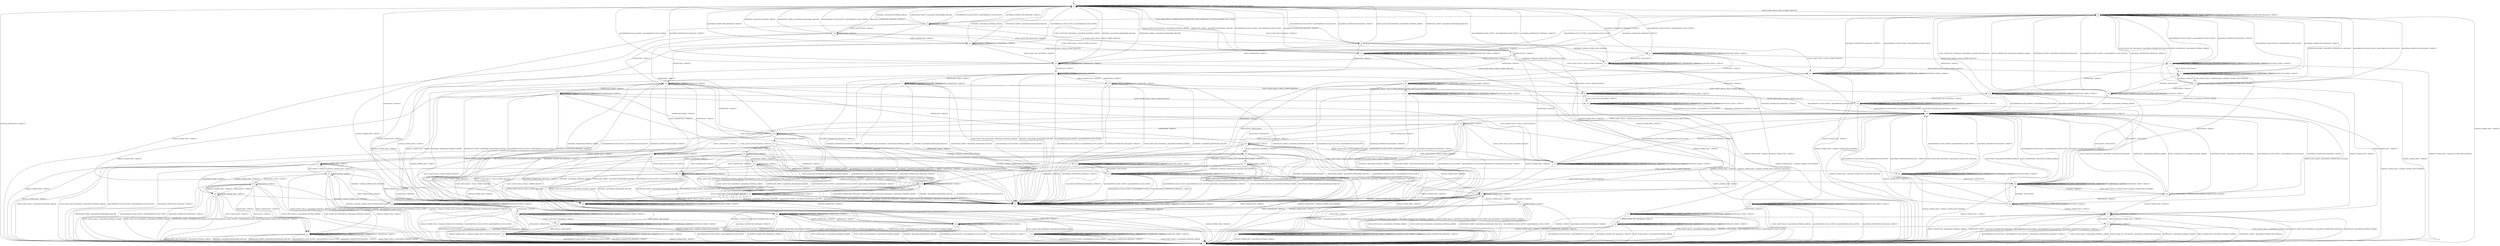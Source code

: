 digraph g {

	s0 [shape="circle" label="s0"];
	s1 [shape="circle" label="s1"];
	s2 [shape="circle" label="s2"];
	s3 [shape="circle" label="s3"];
	s4 [shape="circle" label="s4"];
	s5 [shape="circle" label="s5"];
	s6 [shape="circle" label="s6"];
	s7 [shape="circle" label="s7"];
	s8 [shape="circle" label="s8"];
	s9 [shape="circle" label="s9"];
	s10 [shape="circle" label="s10"];
	s11 [shape="circle" label="s11"];
	s12 [shape="circle" label="s12"];
	s13 [shape="circle" label="s13"];
	s14 [shape="circle" label="s14"];
	s15 [shape="circle" label="s15"];
	s16 [shape="circle" label="s16"];
	s17 [shape="circle" label="s17"];
	s18 [shape="circle" label="s18"];
	s19 [shape="circle" label="s19"];
	s20 [shape="circle" label="s20"];
	s21 [shape="circle" label="s21"];
	s22 [shape="circle" label="s22"];
	s23 [shape="circle" label="s23"];
	s24 [shape="circle" label="s24"];
	s25 [shape="circle" label="s25"];
	s26 [shape="circle" label="s26"];
	s27 [shape="circle" label="s27"];
	s28 [shape="circle" label="s28"];
	s29 [shape="circle" label="s29"];
	s30 [shape="circle" label="s30"];
	s31 [shape="circle" label="s31"];
	s32 [shape="circle" label="s32"];
	s33 [shape="circle" label="s33"];
	s34 [shape="circle" label="s34"];
	s35 [shape="circle" label="s35"];
	s36 [shape="circle" label="s36"];
	s37 [shape="circle" label="s37"];
	s38 [shape="circle" label="s38"];
	s39 [shape="circle" label="s39"];
	s40 [shape="circle" label="s40"];
	s41 [shape="circle" label="s41"];
	s42 [shape="circle" label="s42"];
	s43 [shape="circle" label="s43"];
	s44 [shape="circle" label="s44"];
	s45 [shape="circle" label="s45"];
	s46 [shape="circle" label="s46"];
	s47 [shape="circle" label="s47"];
	s48 [shape="circle" label="s48"];
	s49 [shape="circle" label="s49"];
	s50 [shape="circle" label="s50"];
	s51 [shape="circle" label="s51"];
	s52 [shape="circle" label="s52"];
	s53 [shape="circle" label="s53"];
	s54 [shape="circle" label="s54"];
	s55 [shape="circle" label="s55"];
	s56 [shape="circle" label="s56"];
	s57 [shape="circle" label="s57"];
	s58 [shape="circle" label="s58"];
	s59 [shape="circle" label="s59"];
	s60 [shape="circle" label="s60"];
	s61 [shape="circle" label="s61"];
	s62 [shape="circle" label="s62"];
	s63 [shape="circle" label="s63"];
	s64 [shape="circle" label="s64"];
	s65 [shape="circle" label="s65"];
	s66 [shape="circle" label="s66"];
	s67 [shape="circle" label="s67"];
	s68 [shape="circle" label="s68"];
	s69 [shape="circle" label="s69"];
	s0 -> s2 [label="ECDH_CLIENT_HELLO / HELLO_VERIFY_REQUEST"];
	s0 -> s0 [label="ECDH_CLIENT_KEY_EXCHANGE / TIMEOUT"];
	s0 -> s1 [label="CHANGE_CIPHER_SPEC / TIMEOUT"];
	s0 -> s0 [label="FINISHED / TIMEOUT"];
	s0 -> s0 [label="APPLICATION / TIMEOUT"];
	s0 -> s49 [label="CERTIFICATE / TIMEOUT"];
	s0 -> s0 [label="EMPTY_CERTIFICATE / TIMEOUT"];
	s0 -> s0 [label="CERTIFICATE_VERIFY / TIMEOUT"];
	s0 -> s0 [label="Alert(WARNING,CLOSE_NOTIFY) / TIMEOUT"];
	s0 -> s0 [label="Alert(FATAL,UNEXPECTED_MESSAGE) / TIMEOUT"];
	s1 -> s1 [label="ECDH_CLIENT_HELLO / TIMEOUT"];
	s1 -> s1 [label="ECDH_CLIENT_KEY_EXCHANGE / TIMEOUT"];
	s1 -> s1 [label="CHANGE_CIPHER_SPEC / TIMEOUT"];
	s1 -> s1 [label="FINISHED / TIMEOUT"];
	s1 -> s1 [label="APPLICATION / TIMEOUT"];
	s1 -> s1 [label="CERTIFICATE / TIMEOUT"];
	s1 -> s1 [label="EMPTY_CERTIFICATE / TIMEOUT"];
	s1 -> s1 [label="CERTIFICATE_VERIFY / TIMEOUT"];
	s1 -> s1 [label="Alert(WARNING,CLOSE_NOTIFY) / TIMEOUT"];
	s1 -> s1 [label="Alert(FATAL,UNEXPECTED_MESSAGE) / TIMEOUT"];
	s2 -> s3 [label="ECDH_CLIENT_HELLO / SERVER_HELLO,CERTIFICATE,ECDHE_SERVER_KEY_EXCHANGE,SERVER_HELLO_DONE"];
	s2 -> s2 [label="ECDH_CLIENT_KEY_EXCHANGE / TIMEOUT"];
	s2 -> s1 [label="CHANGE_CIPHER_SPEC / TIMEOUT"];
	s2 -> s2 [label="FINISHED / TIMEOUT"];
	s2 -> s2 [label="APPLICATION / TIMEOUT"];
	s2 -> s46 [label="CERTIFICATE / TIMEOUT"];
	s2 -> s2 [label="EMPTY_CERTIFICATE / TIMEOUT"];
	s2 -> s2 [label="CERTIFICATE_VERIFY / TIMEOUT"];
	s2 -> s2 [label="Alert(WARNING,CLOSE_NOTIFY) / TIMEOUT"];
	s2 -> s2 [label="Alert(FATAL,UNEXPECTED_MESSAGE) / TIMEOUT"];
	s3 -> s10 [label="ECDH_CLIENT_HELLO / HELLO_VERIFY_REQUEST"];
	s3 -> s4 [label="ECDH_CLIENT_KEY_EXCHANGE / TIMEOUT"];
	s3 -> s1 [label="CHANGE_CIPHER_SPEC / TIMEOUT"];
	s3 -> s0 [label="FINISHED / Alert(FATAL,INTERNAL_ERROR)"];
	s3 -> s3 [label="APPLICATION / TIMEOUT"];
	s3 -> s28 [label="CERTIFICATE / TIMEOUT"];
	s3 -> s65 [label="EMPTY_CERTIFICATE / TIMEOUT"];
	s3 -> s0 [label="CERTIFICATE_VERIFY / Alert(FATAL,HANDSHAKE_FAILURE)"];
	s3 -> s0 [label="Alert(WARNING,CLOSE_NOTIFY) / Alert(WARNING,CLOSE_NOTIFY)"];
	s3 -> s0 [label="Alert(FATAL,UNEXPECTED_MESSAGE) / TIMEOUT"];
	s4 -> s25 [label="ECDH_CLIENT_HELLO / HELLO_VERIFY_REQUEST"];
	s4 -> s0 [label="ECDH_CLIENT_KEY_EXCHANGE / Alert(FATAL,INTERNAL_ERROR)"];
	s4 -> s6 [label="CHANGE_CIPHER_SPEC / TIMEOUT"];
	s4 -> s13 [label="FINISHED / CHANGE_CIPHER_SPEC,FINISHED"];
	s4 -> s7 [label="APPLICATION / TIMEOUT"];
	s4 -> s5 [label="CERTIFICATE / TIMEOUT"];
	s4 -> s15 [label="EMPTY_CERTIFICATE / TIMEOUT"];
	s4 -> s0 [label="CERTIFICATE_VERIFY / Alert(FATAL,HANDSHAKE_FAILURE)"];
	s4 -> s0 [label="Alert(WARNING,CLOSE_NOTIFY) / Alert(WARNING,CLOSE_NOTIFY)"];
	s4 -> s0 [label="Alert(FATAL,UNEXPECTED_MESSAGE) / TIMEOUT"];
	s5 -> s9 [label="ECDH_CLIENT_HELLO / HELLO_VERIFY_REQUEST"];
	s5 -> s49 [label="ECDH_CLIENT_KEY_EXCHANGE / Alert(FATAL,INTERNAL_ERROR)"];
	s5 -> s20 [label="CHANGE_CIPHER_SPEC / TIMEOUT"];
	s5 -> s49 [label="FINISHED / Alert(FATAL,HANDSHAKE_FAILURE)"];
	s5 -> s5 [label="APPLICATION / TIMEOUT"];
	s5 -> s5 [label="CERTIFICATE / TIMEOUT"];
	s5 -> s58 [label="EMPTY_CERTIFICATE / TIMEOUT"];
	s5 -> s31 [label="CERTIFICATE_VERIFY / TIMEOUT"];
	s5 -> s49 [label="Alert(WARNING,CLOSE_NOTIFY) / Alert(WARNING,CLOSE_NOTIFY)"];
	s5 -> s49 [label="Alert(FATAL,UNEXPECTED_MESSAGE) / TIMEOUT"];
	s6 -> s1 [label="ECDH_CLIENT_HELLO / Alert(FATAL,INTERNAL_ERROR)"];
	s6 -> s1 [label="ECDH_CLIENT_KEY_EXCHANGE / Alert(FATAL,INTERNAL_ERROR)"];
	s6 -> s6 [label="CHANGE_CIPHER_SPEC / TIMEOUT"];
	s6 -> s8 [label="FINISHED / CHANGE_CIPHER_SPEC,FINISHED"];
	s6 -> s21 [label="APPLICATION / TIMEOUT"];
	s6 -> s20 [label="CERTIFICATE / TIMEOUT"];
	s6 -> s24 [label="EMPTY_CERTIFICATE / TIMEOUT"];
	s6 -> s1 [label="CERTIFICATE_VERIFY / Alert(FATAL,HANDSHAKE_FAILURE)"];
	s6 -> s1 [label="Alert(WARNING,CLOSE_NOTIFY) / Alert(WARNING,CLOSE_NOTIFY)"];
	s6 -> s1 [label="Alert(FATAL,UNEXPECTED_MESSAGE) / TIMEOUT"];
	s7 -> s25 [label="ECDH_CLIENT_HELLO / HELLO_VERIFY_REQUEST"];
	s7 -> s0 [label="ECDH_CLIENT_KEY_EXCHANGE / Alert(FATAL,INTERNAL_ERROR)"];
	s7 -> s6 [label="CHANGE_CIPHER_SPEC / TIMEOUT"];
	s7 -> s11 [label="FINISHED / CHANGE_CIPHER_SPEC,FINISHED,APPLICATION"];
	s7 -> s7 [label="APPLICATION / TIMEOUT"];
	s7 -> s5 [label="CERTIFICATE / TIMEOUT"];
	s7 -> s15 [label="EMPTY_CERTIFICATE / TIMEOUT"];
	s7 -> s0 [label="CERTIFICATE_VERIFY / Alert(FATAL,HANDSHAKE_FAILURE)"];
	s7 -> s0 [label="Alert(WARNING,CLOSE_NOTIFY) / Alert(WARNING,CLOSE_NOTIFY)"];
	s7 -> s0 [label="Alert(FATAL,UNEXPECTED_MESSAGE) / TIMEOUT"];
	s8 -> s8 [label="ECDH_CLIENT_HELLO / Alert(WARNING,NO_RENEGOTIATION)"];
	s8 -> s8 [label="ECDH_CLIENT_KEY_EXCHANGE / TIMEOUT"];
	s8 -> s1 [label="CHANGE_CIPHER_SPEC / CHANGE_CIPHER_SPEC,FINISHED"];
	s8 -> s8 [label="FINISHED / TIMEOUT"];
	s8 -> s19 [label="APPLICATION / APPLICATION"];
	s8 -> s43 [label="CERTIFICATE / TIMEOUT"];
	s8 -> s8 [label="EMPTY_CERTIFICATE / TIMEOUT"];
	s8 -> s8 [label="CERTIFICATE_VERIFY / TIMEOUT"];
	s8 -> s1 [label="Alert(WARNING,CLOSE_NOTIFY) / Alert(WARNING,CLOSE_NOTIFY)"];
	s8 -> s1 [label="Alert(FATAL,UNEXPECTED_MESSAGE) / TIMEOUT"];
	s9 -> s9 [label="ECDH_CLIENT_HELLO / TIMEOUT"];
	s9 -> s26 [label="ECDH_CLIENT_KEY_EXCHANGE / TIMEOUT"];
	s9 -> s18 [label="CHANGE_CIPHER_SPEC / TIMEOUT"];
	s9 -> s9 [label="FINISHED / TIMEOUT"];
	s9 -> s9 [label="APPLICATION / TIMEOUT"];
	s9 -> s9 [label="CERTIFICATE / TIMEOUT"];
	s9 -> s9 [label="EMPTY_CERTIFICATE / TIMEOUT"];
	s9 -> s9 [label="CERTIFICATE_VERIFY / TIMEOUT"];
	s9 -> s46 [label="Alert(WARNING,CLOSE_NOTIFY) / Alert(WARNING,CLOSE_NOTIFY)"];
	s9 -> s46 [label="Alert(FATAL,UNEXPECTED_MESSAGE) / TIMEOUT"];
	s10 -> s10 [label="ECDH_CLIENT_HELLO / TIMEOUT"];
	s10 -> s10 [label="ECDH_CLIENT_KEY_EXCHANGE / TIMEOUT"];
	s10 -> s1 [label="CHANGE_CIPHER_SPEC / TIMEOUT"];
	s10 -> s10 [label="FINISHED / TIMEOUT"];
	s10 -> s10 [label="APPLICATION / TIMEOUT"];
	s10 -> s53 [label="CERTIFICATE / TIMEOUT"];
	s10 -> s10 [label="EMPTY_CERTIFICATE / TIMEOUT"];
	s10 -> s10 [label="CERTIFICATE_VERIFY / TIMEOUT"];
	s10 -> s2 [label="Alert(WARNING,CLOSE_NOTIFY) / Alert(WARNING,CLOSE_NOTIFY)"];
	s10 -> s2 [label="Alert(FATAL,UNEXPECTED_MESSAGE) / TIMEOUT"];
	s11 -> s12 [label="ECDH_CLIENT_HELLO / HELLO_VERIFY_REQUEST"];
	s11 -> s11 [label="ECDH_CLIENT_KEY_EXCHANGE / TIMEOUT"];
	s11 -> s1 [label="CHANGE_CIPHER_SPEC / TIMEOUT"];
	s11 -> s11 [label="FINISHED / TIMEOUT"];
	s11 -> s11 [label="APPLICATION / APPLICATION"];
	s11 -> s52 [label="CERTIFICATE / TIMEOUT"];
	s11 -> s11 [label="EMPTY_CERTIFICATE / TIMEOUT"];
	s11 -> s11 [label="CERTIFICATE_VERIFY / TIMEOUT"];
	s11 -> s0 [label="Alert(WARNING,CLOSE_NOTIFY) / Alert(WARNING,CLOSE_NOTIFY)"];
	s11 -> s0 [label="Alert(FATAL,UNEXPECTED_MESSAGE) / TIMEOUT"];
	s12 -> s16 [label="ECDH_CLIENT_HELLO / SERVER_HELLO,CHANGE_CIPHER_SPEC,FINISHED"];
	s12 -> s12 [label="ECDH_CLIENT_KEY_EXCHANGE / TIMEOUT"];
	s12 -> s1 [label="CHANGE_CIPHER_SPEC / TIMEOUT"];
	s12 -> s12 [label="FINISHED / TIMEOUT"];
	s12 -> s12 [label="APPLICATION / APPLICATION"];
	s12 -> s54 [label="CERTIFICATE / TIMEOUT"];
	s12 -> s12 [label="EMPTY_CERTIFICATE / TIMEOUT"];
	s12 -> s12 [label="CERTIFICATE_VERIFY / TIMEOUT"];
	s12 -> s2 [label="Alert(WARNING,CLOSE_NOTIFY) / Alert(WARNING,CLOSE_NOTIFY)"];
	s12 -> s2 [label="Alert(FATAL,UNEXPECTED_MESSAGE) / TIMEOUT"];
	s13 -> s14 [label="ECDH_CLIENT_HELLO / HELLO_VERIFY_REQUEST"];
	s13 -> s13 [label="ECDH_CLIENT_KEY_EXCHANGE / TIMEOUT"];
	s13 -> s1 [label="CHANGE_CIPHER_SPEC / CHANGE_CIPHER_SPEC,FINISHED"];
	s13 -> s13 [label="FINISHED / TIMEOUT"];
	s13 -> s11 [label="APPLICATION / APPLICATION"];
	s13 -> s60 [label="CERTIFICATE / TIMEOUT"];
	s13 -> s13 [label="EMPTY_CERTIFICATE / TIMEOUT"];
	s13 -> s13 [label="CERTIFICATE_VERIFY / TIMEOUT"];
	s13 -> s0 [label="Alert(WARNING,CLOSE_NOTIFY) / Alert(WARNING,CLOSE_NOTIFY)"];
	s13 -> s0 [label="Alert(FATAL,UNEXPECTED_MESSAGE) / TIMEOUT"];
	s14 -> s14 [label="ECDH_CLIENT_HELLO / TIMEOUT"];
	s14 -> s14 [label="ECDH_CLIENT_KEY_EXCHANGE / TIMEOUT"];
	s14 -> s1 [label="CHANGE_CIPHER_SPEC / CHANGE_CIPHER_SPEC,FINISHED"];
	s14 -> s14 [label="FINISHED / TIMEOUT"];
	s14 -> s12 [label="APPLICATION / APPLICATION"];
	s14 -> s33 [label="CERTIFICATE / TIMEOUT"];
	s14 -> s14 [label="EMPTY_CERTIFICATE / TIMEOUT"];
	s14 -> s14 [label="CERTIFICATE_VERIFY / TIMEOUT"];
	s14 -> s2 [label="Alert(WARNING,CLOSE_NOTIFY) / Alert(WARNING,CLOSE_NOTIFY)"];
	s14 -> s2 [label="Alert(FATAL,UNEXPECTED_MESSAGE) / TIMEOUT"];
	s15 -> s25 [label="ECDH_CLIENT_HELLO / HELLO_VERIFY_REQUEST"];
	s15 -> s0 [label="ECDH_CLIENT_KEY_EXCHANGE / Alert(FATAL,INTERNAL_ERROR)"];
	s15 -> s24 [label="CHANGE_CIPHER_SPEC / TIMEOUT"];
	s15 -> s0 [label="FINISHED / Alert(FATAL,HANDSHAKE_FAILURE)"];
	s15 -> s15 [label="APPLICATION / TIMEOUT"];
	s15 -> s5 [label="CERTIFICATE / TIMEOUT"];
	s15 -> s15 [label="EMPTY_CERTIFICATE / TIMEOUT"];
	s15 -> s0 [label="CERTIFICATE_VERIFY / Alert(FATAL,HANDSHAKE_FAILURE)"];
	s15 -> s0 [label="Alert(WARNING,CLOSE_NOTIFY) / Alert(WARNING,CLOSE_NOTIFY)"];
	s15 -> s0 [label="Alert(FATAL,UNEXPECTED_MESSAGE) / TIMEOUT"];
	s16 -> s16 [label="ECDH_CLIENT_HELLO / SERVER_HELLO,CHANGE_CIPHER_SPEC,FINISHED"];
	s16 -> s2 [label="ECDH_CLIENT_KEY_EXCHANGE / Alert(FATAL,UNEXPECTED_MESSAGE)"];
	s16 -> s17 [label="CHANGE_CIPHER_SPEC / TIMEOUT"];
	s16 -> s12 [label="FINISHED / TIMEOUT"];
	s16 -> s50 [label="APPLICATION / TIMEOUT"];
	s16 -> s46 [label="CERTIFICATE / Alert(FATAL,INTERNAL_ERROR)"];
	s16 -> s2 [label="EMPTY_CERTIFICATE / Alert(FATAL,INTERNAL_ERROR)"];
	s16 -> s2 [label="CERTIFICATE_VERIFY / Alert(FATAL,UNEXPECTED_MESSAGE)"];
	s16 -> s2 [label="Alert(WARNING,CLOSE_NOTIFY) / Alert(WARNING,CLOSE_NOTIFY)"];
	s16 -> s2 [label="Alert(FATAL,UNEXPECTED_MESSAGE) / TIMEOUT"];
	s17 -> s1 [label="ECDH_CLIENT_HELLO / Alert(FATAL,INTERNAL_ERROR)"];
	s17 -> s1 [label="ECDH_CLIENT_KEY_EXCHANGE / Alert(FATAL,UNEXPECTED_MESSAGE)"];
	s17 -> s17 [label="CHANGE_CIPHER_SPEC / TIMEOUT"];
	s17 -> s19 [label="FINISHED / TIMEOUT"];
	s17 -> s23 [label="APPLICATION / TIMEOUT"];
	s17 -> s1 [label="CERTIFICATE / Alert(FATAL,INTERNAL_ERROR)"];
	s17 -> s1 [label="EMPTY_CERTIFICATE / Alert(FATAL,INTERNAL_ERROR)"];
	s17 -> s1 [label="CERTIFICATE_VERIFY / Alert(FATAL,UNEXPECTED_MESSAGE)"];
	s17 -> s1 [label="Alert(WARNING,CLOSE_NOTIFY) / Alert(WARNING,CLOSE_NOTIFY)"];
	s17 -> s1 [label="Alert(FATAL,UNEXPECTED_MESSAGE) / TIMEOUT"];
	s18 -> s1 [label="ECDH_CLIENT_HELLO / Alert(FATAL,INTERNAL_ERROR)"];
	s18 -> s29 [label="ECDH_CLIENT_KEY_EXCHANGE / TIMEOUT"];
	s18 -> s18 [label="CHANGE_CIPHER_SPEC / TIMEOUT"];
	s18 -> s18 [label="FINISHED / TIMEOUT"];
	s18 -> s18 [label="APPLICATION / TIMEOUT"];
	s18 -> s18 [label="CERTIFICATE / TIMEOUT"];
	s18 -> s18 [label="EMPTY_CERTIFICATE / TIMEOUT"];
	s18 -> s18 [label="CERTIFICATE_VERIFY / TIMEOUT"];
	s18 -> s1 [label="Alert(WARNING,CLOSE_NOTIFY) / Alert(WARNING,CLOSE_NOTIFY)"];
	s18 -> s1 [label="Alert(FATAL,UNEXPECTED_MESSAGE) / TIMEOUT"];
	s19 -> s19 [label="ECDH_CLIENT_HELLO / Alert(WARNING,NO_RENEGOTIATION)"];
	s19 -> s19 [label="ECDH_CLIENT_KEY_EXCHANGE / TIMEOUT"];
	s19 -> s1 [label="CHANGE_CIPHER_SPEC / TIMEOUT"];
	s19 -> s19 [label="FINISHED / TIMEOUT"];
	s19 -> s19 [label="APPLICATION / APPLICATION"];
	s19 -> s19 [label="CERTIFICATE / TIMEOUT"];
	s19 -> s19 [label="EMPTY_CERTIFICATE / TIMEOUT"];
	s19 -> s19 [label="CERTIFICATE_VERIFY / TIMEOUT"];
	s19 -> s1 [label="Alert(WARNING,CLOSE_NOTIFY) / Alert(WARNING,CLOSE_NOTIFY)"];
	s19 -> s1 [label="Alert(FATAL,UNEXPECTED_MESSAGE) / TIMEOUT"];
	s20 -> s1 [label="ECDH_CLIENT_HELLO / Alert(FATAL,INTERNAL_ERROR)"];
	s20 -> s1 [label="ECDH_CLIENT_KEY_EXCHANGE / Alert(FATAL,INTERNAL_ERROR)"];
	s20 -> s20 [label="CHANGE_CIPHER_SPEC / TIMEOUT"];
	s20 -> s1 [label="FINISHED / Alert(FATAL,HANDSHAKE_FAILURE)"];
	s20 -> s20 [label="APPLICATION / TIMEOUT"];
	s20 -> s20 [label="CERTIFICATE / TIMEOUT"];
	s20 -> s24 [label="EMPTY_CERTIFICATE / TIMEOUT"];
	s20 -> s22 [label="CERTIFICATE_VERIFY / TIMEOUT"];
	s20 -> s1 [label="Alert(WARNING,CLOSE_NOTIFY) / Alert(WARNING,CLOSE_NOTIFY)"];
	s20 -> s1 [label="Alert(FATAL,UNEXPECTED_MESSAGE) / TIMEOUT"];
	s21 -> s1 [label="ECDH_CLIENT_HELLO / Alert(FATAL,INTERNAL_ERROR)"];
	s21 -> s1 [label="ECDH_CLIENT_KEY_EXCHANGE / Alert(FATAL,INTERNAL_ERROR)"];
	s21 -> s6 [label="CHANGE_CIPHER_SPEC / TIMEOUT"];
	s21 -> s19 [label="FINISHED / CHANGE_CIPHER_SPEC,FINISHED,APPLICATION"];
	s21 -> s21 [label="APPLICATION / TIMEOUT"];
	s21 -> s20 [label="CERTIFICATE / TIMEOUT"];
	s21 -> s24 [label="EMPTY_CERTIFICATE / TIMEOUT"];
	s21 -> s1 [label="CERTIFICATE_VERIFY / Alert(FATAL,HANDSHAKE_FAILURE)"];
	s21 -> s1 [label="Alert(WARNING,CLOSE_NOTIFY) / Alert(WARNING,CLOSE_NOTIFY)"];
	s21 -> s1 [label="Alert(FATAL,UNEXPECTED_MESSAGE) / TIMEOUT"];
	s22 -> s1 [label="ECDH_CLIENT_HELLO / Alert(FATAL,INTERNAL_ERROR)"];
	s22 -> s1 [label="ECDH_CLIENT_KEY_EXCHANGE / Alert(FATAL,INTERNAL_ERROR)"];
	s22 -> s22 [label="CHANGE_CIPHER_SPEC / TIMEOUT"];
	s22 -> s1 [label="FINISHED / Alert(FATAL,HANDSHAKE_FAILURE)"];
	s22 -> s22 [label="APPLICATION / TIMEOUT"];
	s22 -> s22 [label="CERTIFICATE / TIMEOUT"];
	s22 -> s22 [label="EMPTY_CERTIFICATE / TIMEOUT"];
	s22 -> s1 [label="CERTIFICATE_VERIFY / Alert(FATAL,HANDSHAKE_FAILURE)"];
	s22 -> s1 [label="Alert(WARNING,CLOSE_NOTIFY) / Alert(WARNING,CLOSE_NOTIFY)"];
	s22 -> s1 [label="Alert(FATAL,UNEXPECTED_MESSAGE) / TIMEOUT"];
	s23 -> s1 [label="ECDH_CLIENT_HELLO / Alert(FATAL,INTERNAL_ERROR)"];
	s23 -> s1 [label="ECDH_CLIENT_KEY_EXCHANGE / Alert(FATAL,UNEXPECTED_MESSAGE)"];
	s23 -> s17 [label="CHANGE_CIPHER_SPEC / TIMEOUT"];
	s23 -> s19 [label="FINISHED / APPLICATION"];
	s23 -> s23 [label="APPLICATION / TIMEOUT"];
	s23 -> s1 [label="CERTIFICATE / Alert(FATAL,INTERNAL_ERROR)"];
	s23 -> s1 [label="EMPTY_CERTIFICATE / Alert(FATAL,INTERNAL_ERROR)"];
	s23 -> s1 [label="CERTIFICATE_VERIFY / Alert(FATAL,UNEXPECTED_MESSAGE)"];
	s23 -> s1 [label="Alert(WARNING,CLOSE_NOTIFY) / Alert(WARNING,CLOSE_NOTIFY)"];
	s23 -> s1 [label="Alert(FATAL,UNEXPECTED_MESSAGE) / TIMEOUT"];
	s24 -> s1 [label="ECDH_CLIENT_HELLO / Alert(FATAL,INTERNAL_ERROR)"];
	s24 -> s1 [label="ECDH_CLIENT_KEY_EXCHANGE / Alert(FATAL,INTERNAL_ERROR)"];
	s24 -> s24 [label="CHANGE_CIPHER_SPEC / TIMEOUT"];
	s24 -> s1 [label="FINISHED / Alert(FATAL,HANDSHAKE_FAILURE)"];
	s24 -> s24 [label="APPLICATION / TIMEOUT"];
	s24 -> s20 [label="CERTIFICATE / TIMEOUT"];
	s24 -> s24 [label="EMPTY_CERTIFICATE / TIMEOUT"];
	s24 -> s1 [label="CERTIFICATE_VERIFY / Alert(FATAL,HANDSHAKE_FAILURE)"];
	s24 -> s1 [label="Alert(WARNING,CLOSE_NOTIFY) / Alert(WARNING,CLOSE_NOTIFY)"];
	s24 -> s1 [label="Alert(FATAL,UNEXPECTED_MESSAGE) / TIMEOUT"];
	s25 -> s25 [label="ECDH_CLIENT_HELLO / TIMEOUT"];
	s25 -> s25 [label="ECDH_CLIENT_KEY_EXCHANGE / TIMEOUT"];
	s25 -> s30 [label="CHANGE_CIPHER_SPEC / TIMEOUT"];
	s25 -> s25 [label="FINISHED / TIMEOUT"];
	s25 -> s25 [label="APPLICATION / TIMEOUT"];
	s25 -> s9 [label="CERTIFICATE / TIMEOUT"];
	s25 -> s25 [label="EMPTY_CERTIFICATE / TIMEOUT"];
	s25 -> s25 [label="CERTIFICATE_VERIFY / TIMEOUT"];
	s25 -> s2 [label="Alert(WARNING,CLOSE_NOTIFY) / Alert(WARNING,CLOSE_NOTIFY)"];
	s25 -> s2 [label="Alert(FATAL,UNEXPECTED_MESSAGE) / TIMEOUT"];
	s26 -> s26 [label="ECDH_CLIENT_HELLO / TIMEOUT"];
	s26 -> s26 [label="ECDH_CLIENT_KEY_EXCHANGE / TIMEOUT"];
	s26 -> s27 [label="CHANGE_CIPHER_SPEC / TIMEOUT"];
	s26 -> s26 [label="FINISHED / TIMEOUT"];
	s26 -> s26 [label="APPLICATION / TIMEOUT"];
	s26 -> s26 [label="CERTIFICATE / TIMEOUT"];
	s26 -> s26 [label="EMPTY_CERTIFICATE / TIMEOUT"];
	s26 -> s26 [label="CERTIFICATE_VERIFY / TIMEOUT"];
	s26 -> s46 [label="Alert(WARNING,CLOSE_NOTIFY) / Alert(WARNING,CLOSE_NOTIFY)"];
	s26 -> s46 [label="Alert(FATAL,UNEXPECTED_MESSAGE) / TIMEOUT"];
	s27 -> s27 [label="ECDH_CLIENT_HELLO / TIMEOUT"];
	s27 -> s27 [label="ECDH_CLIENT_KEY_EXCHANGE / TIMEOUT"];
	s27 -> s1 [label="CHANGE_CIPHER_SPEC / Alert(FATAL,INTERNAL_ERROR)"];
	s27 -> s27 [label="FINISHED / TIMEOUT"];
	s27 -> s27 [label="APPLICATION / TIMEOUT"];
	s27 -> s27 [label="CERTIFICATE / TIMEOUT"];
	s27 -> s27 [label="EMPTY_CERTIFICATE / TIMEOUT"];
	s27 -> s27 [label="CERTIFICATE_VERIFY / TIMEOUT"];
	s27 -> s27 [label="Alert(WARNING,CLOSE_NOTIFY) / TIMEOUT"];
	s27 -> s27 [label="Alert(FATAL,UNEXPECTED_MESSAGE) / TIMEOUT"];
	s28 -> s53 [label="ECDH_CLIENT_HELLO / HELLO_VERIFY_REQUEST"];
	s28 -> s37 [label="ECDH_CLIENT_KEY_EXCHANGE / TIMEOUT"];
	s28 -> s1 [label="CHANGE_CIPHER_SPEC / TIMEOUT"];
	s28 -> s49 [label="FINISHED / Alert(FATAL,INTERNAL_ERROR)"];
	s28 -> s28 [label="APPLICATION / TIMEOUT"];
	s28 -> s36 [label="CERTIFICATE / TIMEOUT"];
	s28 -> s35 [label="EMPTY_CERTIFICATE / TIMEOUT"];
	s28 -> s32 [label="CERTIFICATE_VERIFY / TIMEOUT"];
	s28 -> s49 [label="Alert(WARNING,CLOSE_NOTIFY) / Alert(WARNING,CLOSE_NOTIFY)"];
	s28 -> s49 [label="Alert(FATAL,UNEXPECTED_MESSAGE) / TIMEOUT"];
	s29 -> s1 [label="ECDH_CLIENT_HELLO / Alert(FATAL,INTERNAL_ERROR)"];
	s29 -> s29 [label="ECDH_CLIENT_KEY_EXCHANGE / TIMEOUT"];
	s29 -> s27 [label="CHANGE_CIPHER_SPEC / TIMEOUT"];
	s29 -> s29 [label="FINISHED / TIMEOUT"];
	s29 -> s29 [label="APPLICATION / TIMEOUT"];
	s29 -> s29 [label="CERTIFICATE / TIMEOUT"];
	s29 -> s29 [label="EMPTY_CERTIFICATE / TIMEOUT"];
	s29 -> s29 [label="CERTIFICATE_VERIFY / TIMEOUT"];
	s29 -> s1 [label="Alert(WARNING,CLOSE_NOTIFY) / Alert(WARNING,CLOSE_NOTIFY)"];
	s29 -> s1 [label="Alert(FATAL,UNEXPECTED_MESSAGE) / TIMEOUT"];
	s30 -> s1 [label="ECDH_CLIENT_HELLO / Alert(FATAL,INTERNAL_ERROR)"];
	s30 -> s30 [label="ECDH_CLIENT_KEY_EXCHANGE / TIMEOUT"];
	s30 -> s30 [label="CHANGE_CIPHER_SPEC / TIMEOUT"];
	s30 -> s30 [label="FINISHED / TIMEOUT"];
	s30 -> s30 [label="APPLICATION / TIMEOUT"];
	s30 -> s18 [label="CERTIFICATE / TIMEOUT"];
	s30 -> s30 [label="EMPTY_CERTIFICATE / TIMEOUT"];
	s30 -> s30 [label="CERTIFICATE_VERIFY / TIMEOUT"];
	s30 -> s1 [label="Alert(WARNING,CLOSE_NOTIFY) / Alert(WARNING,CLOSE_NOTIFY)"];
	s30 -> s1 [label="Alert(FATAL,UNEXPECTED_MESSAGE) / TIMEOUT"];
	s31 -> s9 [label="ECDH_CLIENT_HELLO / HELLO_VERIFY_REQUEST"];
	s31 -> s49 [label="ECDH_CLIENT_KEY_EXCHANGE / Alert(FATAL,INTERNAL_ERROR)"];
	s31 -> s22 [label="CHANGE_CIPHER_SPEC / TIMEOUT"];
	s31 -> s49 [label="FINISHED / Alert(FATAL,HANDSHAKE_FAILURE)"];
	s31 -> s31 [label="APPLICATION / TIMEOUT"];
	s31 -> s31 [label="CERTIFICATE / TIMEOUT"];
	s31 -> s31 [label="EMPTY_CERTIFICATE / TIMEOUT"];
	s31 -> s49 [label="CERTIFICATE_VERIFY / Alert(FATAL,HANDSHAKE_FAILURE)"];
	s31 -> s49 [label="Alert(WARNING,CLOSE_NOTIFY) / Alert(WARNING,CLOSE_NOTIFY)"];
	s31 -> s49 [label="Alert(FATAL,UNEXPECTED_MESSAGE) / TIMEOUT"];
	s32 -> s26 [label="ECDH_CLIENT_HELLO / HELLO_VERIFY_REQUEST"];
	s32 -> s42 [label="ECDH_CLIENT_KEY_EXCHANGE / TIMEOUT"];
	s32 -> s27 [label="CHANGE_CIPHER_SPEC / TIMEOUT"];
	s32 -> s49 [label="FINISHED / Alert(FATAL,INTERNAL_ERROR)"];
	s32 -> s32 [label="APPLICATION / TIMEOUT"];
	s32 -> s32 [label="CERTIFICATE / TIMEOUT"];
	s32 -> s32 [label="EMPTY_CERTIFICATE / TIMEOUT"];
	s32 -> s49 [label="CERTIFICATE_VERIFY / Alert(FATAL,HANDSHAKE_FAILURE)"];
	s32 -> s49 [label="Alert(WARNING,CLOSE_NOTIFY) / Alert(WARNING,CLOSE_NOTIFY)"];
	s32 -> s49 [label="Alert(FATAL,UNEXPECTED_MESSAGE) / TIMEOUT"];
	s33 -> s33 [label="ECDH_CLIENT_HELLO / TIMEOUT"];
	s33 -> s34 [label="ECDH_CLIENT_KEY_EXCHANGE / TIMEOUT"];
	s33 -> s1 [label="CHANGE_CIPHER_SPEC / CHANGE_CIPHER_SPEC,FINISHED"];
	s33 -> s33 [label="FINISHED / TIMEOUT"];
	s33 -> s54 [label="APPLICATION / APPLICATION"];
	s33 -> s33 [label="CERTIFICATE / TIMEOUT"];
	s33 -> s33 [label="EMPTY_CERTIFICATE / TIMEOUT"];
	s33 -> s33 [label="CERTIFICATE_VERIFY / TIMEOUT"];
	s33 -> s46 [label="Alert(WARNING,CLOSE_NOTIFY) / Alert(WARNING,CLOSE_NOTIFY)"];
	s33 -> s46 [label="Alert(FATAL,UNEXPECTED_MESSAGE) / TIMEOUT"];
	s34 -> s34 [label="ECDH_CLIENT_HELLO / TIMEOUT"];
	s34 -> s34 [label="ECDH_CLIENT_KEY_EXCHANGE / TIMEOUT"];
	s34 -> s1 [label="CHANGE_CIPHER_SPEC / CHANGE_CIPHER_SPEC,UNKNOWN_MESSAGE"];
	s34 -> s34 [label="FINISHED / TIMEOUT"];
	s34 -> s54 [label="APPLICATION / APPLICATION"];
	s34 -> s34 [label="CERTIFICATE / TIMEOUT"];
	s34 -> s34 [label="EMPTY_CERTIFICATE / TIMEOUT"];
	s34 -> s34 [label="CERTIFICATE_VERIFY / TIMEOUT"];
	s34 -> s46 [label="Alert(WARNING,CLOSE_NOTIFY) / Alert(WARNING,CLOSE_NOTIFY)"];
	s34 -> s46 [label="Alert(FATAL,UNEXPECTED_MESSAGE) / TIMEOUT"];
	s35 -> s53 [label="ECDH_CLIENT_HELLO / HELLO_VERIFY_REQUEST"];
	s35 -> s40 [label="ECDH_CLIENT_KEY_EXCHANGE / TIMEOUT"];
	s35 -> s1 [label="CHANGE_CIPHER_SPEC / TIMEOUT"];
	s35 -> s49 [label="FINISHED / Alert(FATAL,INTERNAL_ERROR)"];
	s35 -> s35 [label="APPLICATION / TIMEOUT"];
	s35 -> s36 [label="CERTIFICATE / TIMEOUT"];
	s35 -> s35 [label="EMPTY_CERTIFICATE / TIMEOUT"];
	s35 -> s49 [label="CERTIFICATE_VERIFY / Alert(FATAL,HANDSHAKE_FAILURE)"];
	s35 -> s49 [label="Alert(WARNING,CLOSE_NOTIFY) / Alert(WARNING,CLOSE_NOTIFY)"];
	s35 -> s49 [label="Alert(FATAL,UNEXPECTED_MESSAGE) / TIMEOUT"];
	s36 -> s53 [label="ECDH_CLIENT_HELLO / HELLO_VERIFY_REQUEST"];
	s36 -> s39 [label="ECDH_CLIENT_KEY_EXCHANGE / TIMEOUT"];
	s36 -> s1 [label="CHANGE_CIPHER_SPEC / TIMEOUT"];
	s36 -> s49 [label="FINISHED / Alert(FATAL,INTERNAL_ERROR)"];
	s36 -> s36 [label="APPLICATION / TIMEOUT"];
	s36 -> s36 [label="CERTIFICATE / TIMEOUT"];
	s36 -> s35 [label="EMPTY_CERTIFICATE / TIMEOUT"];
	s36 -> s32 [label="CERTIFICATE_VERIFY / TIMEOUT"];
	s36 -> s49 [label="Alert(WARNING,CLOSE_NOTIFY) / Alert(WARNING,CLOSE_NOTIFY)"];
	s36 -> s49 [label="Alert(FATAL,UNEXPECTED_MESSAGE) / TIMEOUT"];
	s37 -> s41 [label="ECDH_CLIENT_HELLO / HELLO_VERIFY_REQUEST"];
	s37 -> s49 [label="ECDH_CLIENT_KEY_EXCHANGE / Alert(FATAL,INTERNAL_ERROR)"];
	s37 -> s38 [label="CHANGE_CIPHER_SPEC / TIMEOUT"];
	s37 -> s63 [label="FINISHED / CHANGE_CIPHER_SPEC,FINISHED"];
	s37 -> s45 [label="APPLICATION / TIMEOUT"];
	s37 -> s39 [label="CERTIFICATE / TIMEOUT"];
	s37 -> s40 [label="EMPTY_CERTIFICATE / TIMEOUT"];
	s37 -> s48 [label="CERTIFICATE_VERIFY / TIMEOUT"];
	s37 -> s49 [label="Alert(WARNING,CLOSE_NOTIFY) / Alert(WARNING,CLOSE_NOTIFY)"];
	s37 -> s49 [label="Alert(FATAL,UNEXPECTED_MESSAGE) / TIMEOUT"];
	s38 -> s1 [label="ECDH_CLIENT_HELLO / Alert(FATAL,INTERNAL_ERROR)"];
	s38 -> s1 [label="ECDH_CLIENT_KEY_EXCHANGE / Alert(FATAL,INTERNAL_ERROR)"];
	s38 -> s38 [label="CHANGE_CIPHER_SPEC / TIMEOUT"];
	s38 -> s8 [label="FINISHED / CHANGE_CIPHER_SPEC,FINISHED"];
	s38 -> s51 [label="APPLICATION / TIMEOUT"];
	s38 -> s20 [label="CERTIFICATE / TIMEOUT"];
	s38 -> s24 [label="EMPTY_CERTIFICATE / TIMEOUT"];
	s38 -> s69 [label="CERTIFICATE_VERIFY / TIMEOUT"];
	s38 -> s1 [label="Alert(WARNING,CLOSE_NOTIFY) / Alert(WARNING,CLOSE_NOTIFY)"];
	s38 -> s1 [label="Alert(FATAL,UNEXPECTED_MESSAGE) / TIMEOUT"];
	s39 -> s41 [label="ECDH_CLIENT_HELLO / HELLO_VERIFY_REQUEST"];
	s39 -> s49 [label="ECDH_CLIENT_KEY_EXCHANGE / Alert(FATAL,INTERNAL_ERROR)"];
	s39 -> s20 [label="CHANGE_CIPHER_SPEC / TIMEOUT"];
	s39 -> s49 [label="FINISHED / Alert(FATAL,HANDSHAKE_FAILURE)"];
	s39 -> s39 [label="APPLICATION / TIMEOUT"];
	s39 -> s39 [label="CERTIFICATE / TIMEOUT"];
	s39 -> s40 [label="EMPTY_CERTIFICATE / TIMEOUT"];
	s39 -> s42 [label="CERTIFICATE_VERIFY / TIMEOUT"];
	s39 -> s49 [label="Alert(WARNING,CLOSE_NOTIFY) / Alert(WARNING,CLOSE_NOTIFY)"];
	s39 -> s49 [label="Alert(FATAL,UNEXPECTED_MESSAGE) / TIMEOUT"];
	s40 -> s41 [label="ECDH_CLIENT_HELLO / HELLO_VERIFY_REQUEST"];
	s40 -> s49 [label="ECDH_CLIENT_KEY_EXCHANGE / Alert(FATAL,INTERNAL_ERROR)"];
	s40 -> s24 [label="CHANGE_CIPHER_SPEC / TIMEOUT"];
	s40 -> s49 [label="FINISHED / Alert(FATAL,HANDSHAKE_FAILURE)"];
	s40 -> s40 [label="APPLICATION / TIMEOUT"];
	s40 -> s39 [label="CERTIFICATE / TIMEOUT"];
	s40 -> s40 [label="EMPTY_CERTIFICATE / TIMEOUT"];
	s40 -> s49 [label="CERTIFICATE_VERIFY / Alert(FATAL,HANDSHAKE_FAILURE)"];
	s40 -> s49 [label="Alert(WARNING,CLOSE_NOTIFY) / Alert(WARNING,CLOSE_NOTIFY)"];
	s40 -> s49 [label="Alert(FATAL,UNEXPECTED_MESSAGE) / TIMEOUT"];
	s41 -> s41 [label="ECDH_CLIENT_HELLO / TIMEOUT"];
	s41 -> s41 [label="ECDH_CLIENT_KEY_EXCHANGE / TIMEOUT"];
	s41 -> s62 [label="CHANGE_CIPHER_SPEC / TIMEOUT"];
	s41 -> s41 [label="FINISHED / TIMEOUT"];
	s41 -> s41 [label="APPLICATION / TIMEOUT"];
	s41 -> s41 [label="CERTIFICATE / TIMEOUT"];
	s41 -> s41 [label="EMPTY_CERTIFICATE / TIMEOUT"];
	s41 -> s41 [label="CERTIFICATE_VERIFY / TIMEOUT"];
	s41 -> s46 [label="Alert(WARNING,CLOSE_NOTIFY) / Alert(WARNING,CLOSE_NOTIFY)"];
	s41 -> s46 [label="Alert(FATAL,UNEXPECTED_MESSAGE) / TIMEOUT"];
	s42 -> s41 [label="ECDH_CLIENT_HELLO / HELLO_VERIFY_REQUEST"];
	s42 -> s49 [label="ECDH_CLIENT_KEY_EXCHANGE / Alert(FATAL,INTERNAL_ERROR)"];
	s42 -> s22 [label="CHANGE_CIPHER_SPEC / TIMEOUT"];
	s42 -> s49 [label="FINISHED / Alert(FATAL,HANDSHAKE_FAILURE)"];
	s42 -> s42 [label="APPLICATION / TIMEOUT"];
	s42 -> s42 [label="CERTIFICATE / TIMEOUT"];
	s42 -> s42 [label="EMPTY_CERTIFICATE / TIMEOUT"];
	s42 -> s49 [label="CERTIFICATE_VERIFY / Alert(FATAL,HANDSHAKE_FAILURE)"];
	s42 -> s49 [label="Alert(WARNING,CLOSE_NOTIFY) / Alert(WARNING,CLOSE_NOTIFY)"];
	s42 -> s49 [label="Alert(FATAL,UNEXPECTED_MESSAGE) / TIMEOUT"];
	s43 -> s43 [label="ECDH_CLIENT_HELLO / Alert(WARNING,NO_RENEGOTIATION)"];
	s43 -> s44 [label="ECDH_CLIENT_KEY_EXCHANGE / TIMEOUT"];
	s43 -> s1 [label="CHANGE_CIPHER_SPEC / CHANGE_CIPHER_SPEC,FINISHED"];
	s43 -> s43 [label="FINISHED / TIMEOUT"];
	s43 -> s19 [label="APPLICATION / APPLICATION"];
	s43 -> s43 [label="CERTIFICATE / TIMEOUT"];
	s43 -> s43 [label="EMPTY_CERTIFICATE / TIMEOUT"];
	s43 -> s43 [label="CERTIFICATE_VERIFY / TIMEOUT"];
	s43 -> s1 [label="Alert(WARNING,CLOSE_NOTIFY) / Alert(WARNING,CLOSE_NOTIFY)"];
	s43 -> s1 [label="Alert(FATAL,UNEXPECTED_MESSAGE) / TIMEOUT"];
	s44 -> s44 [label="ECDH_CLIENT_HELLO / Alert(WARNING,NO_RENEGOTIATION)"];
	s44 -> s44 [label="ECDH_CLIENT_KEY_EXCHANGE / TIMEOUT"];
	s44 -> s1 [label="CHANGE_CIPHER_SPEC / CHANGE_CIPHER_SPEC,UNKNOWN_MESSAGE"];
	s44 -> s44 [label="FINISHED / TIMEOUT"];
	s44 -> s19 [label="APPLICATION / APPLICATION"];
	s44 -> s44 [label="CERTIFICATE / TIMEOUT"];
	s44 -> s44 [label="EMPTY_CERTIFICATE / TIMEOUT"];
	s44 -> s44 [label="CERTIFICATE_VERIFY / TIMEOUT"];
	s44 -> s1 [label="Alert(WARNING,CLOSE_NOTIFY) / Alert(WARNING,CLOSE_NOTIFY)"];
	s44 -> s1 [label="Alert(FATAL,UNEXPECTED_MESSAGE) / TIMEOUT"];
	s45 -> s41 [label="ECDH_CLIENT_HELLO / HELLO_VERIFY_REQUEST"];
	s45 -> s49 [label="ECDH_CLIENT_KEY_EXCHANGE / Alert(FATAL,INTERNAL_ERROR)"];
	s45 -> s38 [label="CHANGE_CIPHER_SPEC / TIMEOUT"];
	s45 -> s52 [label="FINISHED / CHANGE_CIPHER_SPEC,FINISHED,APPLICATION"];
	s45 -> s45 [label="APPLICATION / TIMEOUT"];
	s45 -> s39 [label="CERTIFICATE / TIMEOUT"];
	s45 -> s40 [label="EMPTY_CERTIFICATE / TIMEOUT"];
	s45 -> s59 [label="CERTIFICATE_VERIFY / TIMEOUT"];
	s45 -> s49 [label="Alert(WARNING,CLOSE_NOTIFY) / Alert(WARNING,CLOSE_NOTIFY)"];
	s45 -> s49 [label="Alert(FATAL,UNEXPECTED_MESSAGE) / TIMEOUT"];
	s46 -> s47 [label="ECDH_CLIENT_HELLO / SERVER_HELLO,CERTIFICATE,ECDHE_SERVER_KEY_EXCHANGE,SERVER_HELLO_DONE"];
	s46 -> s46 [label="ECDH_CLIENT_KEY_EXCHANGE / TIMEOUT"];
	s46 -> s1 [label="CHANGE_CIPHER_SPEC / TIMEOUT"];
	s46 -> s46 [label="FINISHED / TIMEOUT"];
	s46 -> s46 [label="APPLICATION / TIMEOUT"];
	s46 -> s46 [label="CERTIFICATE / TIMEOUT"];
	s46 -> s46 [label="EMPTY_CERTIFICATE / TIMEOUT"];
	s46 -> s46 [label="CERTIFICATE_VERIFY / TIMEOUT"];
	s46 -> s46 [label="Alert(WARNING,CLOSE_NOTIFY) / TIMEOUT"];
	s46 -> s46 [label="Alert(FATAL,UNEXPECTED_MESSAGE) / TIMEOUT"];
	s47 -> s53 [label="ECDH_CLIENT_HELLO / HELLO_VERIFY_REQUEST"];
	s47 -> s48 [label="ECDH_CLIENT_KEY_EXCHANGE / TIMEOUT"];
	s47 -> s1 [label="CHANGE_CIPHER_SPEC / TIMEOUT"];
	s47 -> s49 [label="FINISHED / Alert(FATAL,INTERNAL_ERROR)"];
	s47 -> s47 [label="APPLICATION / TIMEOUT"];
	s47 -> s28 [label="CERTIFICATE / TIMEOUT"];
	s47 -> s64 [label="EMPTY_CERTIFICATE / TIMEOUT"];
	s47 -> s49 [label="CERTIFICATE_VERIFY / Alert(FATAL,HANDSHAKE_FAILURE)"];
	s47 -> s49 [label="Alert(WARNING,CLOSE_NOTIFY) / Alert(WARNING,CLOSE_NOTIFY)"];
	s47 -> s49 [label="Alert(FATAL,UNEXPECTED_MESSAGE) / TIMEOUT"];
	s48 -> s41 [label="ECDH_CLIENT_HELLO / HELLO_VERIFY_REQUEST"];
	s48 -> s49 [label="ECDH_CLIENT_KEY_EXCHANGE / Alert(FATAL,INTERNAL_ERROR)"];
	s48 -> s6 [label="CHANGE_CIPHER_SPEC / TIMEOUT"];
	s48 -> s63 [label="FINISHED / CHANGE_CIPHER_SPEC,FINISHED"];
	s48 -> s57 [label="APPLICATION / TIMEOUT"];
	s48 -> s39 [label="CERTIFICATE / TIMEOUT"];
	s48 -> s40 [label="EMPTY_CERTIFICATE / TIMEOUT"];
	s48 -> s49 [label="CERTIFICATE_VERIFY / Alert(FATAL,HANDSHAKE_FAILURE)"];
	s48 -> s49 [label="Alert(WARNING,CLOSE_NOTIFY) / Alert(WARNING,CLOSE_NOTIFY)"];
	s48 -> s49 [label="Alert(FATAL,UNEXPECTED_MESSAGE) / TIMEOUT"];
	s49 -> s46 [label="ECDH_CLIENT_HELLO / HELLO_VERIFY_REQUEST"];
	s49 -> s49 [label="ECDH_CLIENT_KEY_EXCHANGE / TIMEOUT"];
	s49 -> s1 [label="CHANGE_CIPHER_SPEC / TIMEOUT"];
	s49 -> s49 [label="FINISHED / TIMEOUT"];
	s49 -> s49 [label="APPLICATION / TIMEOUT"];
	s49 -> s49 [label="CERTIFICATE / TIMEOUT"];
	s49 -> s49 [label="EMPTY_CERTIFICATE / TIMEOUT"];
	s49 -> s49 [label="CERTIFICATE_VERIFY / TIMEOUT"];
	s49 -> s49 [label="Alert(WARNING,CLOSE_NOTIFY) / TIMEOUT"];
	s49 -> s49 [label="Alert(FATAL,UNEXPECTED_MESSAGE) / TIMEOUT"];
	s50 -> s50 [label="ECDH_CLIENT_HELLO / SERVER_HELLO,CHANGE_CIPHER_SPEC,FINISHED"];
	s50 -> s2 [label="ECDH_CLIENT_KEY_EXCHANGE / Alert(FATAL,UNEXPECTED_MESSAGE)"];
	s50 -> s17 [label="CHANGE_CIPHER_SPEC / TIMEOUT"];
	s50 -> s12 [label="FINISHED / APPLICATION"];
	s50 -> s50 [label="APPLICATION / TIMEOUT"];
	s50 -> s46 [label="CERTIFICATE / Alert(FATAL,INTERNAL_ERROR)"];
	s50 -> s2 [label="EMPTY_CERTIFICATE / Alert(FATAL,INTERNAL_ERROR)"];
	s50 -> s2 [label="CERTIFICATE_VERIFY / Alert(FATAL,UNEXPECTED_MESSAGE)"];
	s50 -> s2 [label="Alert(WARNING,CLOSE_NOTIFY) / Alert(WARNING,CLOSE_NOTIFY)"];
	s50 -> s2 [label="Alert(FATAL,UNEXPECTED_MESSAGE) / TIMEOUT"];
	s51 -> s1 [label="ECDH_CLIENT_HELLO / Alert(FATAL,INTERNAL_ERROR)"];
	s51 -> s1 [label="ECDH_CLIENT_KEY_EXCHANGE / Alert(FATAL,INTERNAL_ERROR)"];
	s51 -> s38 [label="CHANGE_CIPHER_SPEC / TIMEOUT"];
	s51 -> s19 [label="FINISHED / CHANGE_CIPHER_SPEC,FINISHED,APPLICATION"];
	s51 -> s51 [label="APPLICATION / TIMEOUT"];
	s51 -> s20 [label="CERTIFICATE / TIMEOUT"];
	s51 -> s24 [label="EMPTY_CERTIFICATE / TIMEOUT"];
	s51 -> s67 [label="CERTIFICATE_VERIFY / TIMEOUT"];
	s51 -> s1 [label="Alert(WARNING,CLOSE_NOTIFY) / Alert(WARNING,CLOSE_NOTIFY)"];
	s51 -> s1 [label="Alert(FATAL,UNEXPECTED_MESSAGE) / TIMEOUT"];
	s52 -> s54 [label="ECDH_CLIENT_HELLO / HELLO_VERIFY_REQUEST"];
	s52 -> s52 [label="ECDH_CLIENT_KEY_EXCHANGE / TIMEOUT"];
	s52 -> s1 [label="CHANGE_CIPHER_SPEC / TIMEOUT"];
	s52 -> s52 [label="FINISHED / TIMEOUT"];
	s52 -> s52 [label="APPLICATION / APPLICATION"];
	s52 -> s52 [label="CERTIFICATE / TIMEOUT"];
	s52 -> s52 [label="EMPTY_CERTIFICATE / TIMEOUT"];
	s52 -> s52 [label="CERTIFICATE_VERIFY / TIMEOUT"];
	s52 -> s49 [label="Alert(WARNING,CLOSE_NOTIFY) / Alert(WARNING,CLOSE_NOTIFY)"];
	s52 -> s49 [label="Alert(FATAL,UNEXPECTED_MESSAGE) / TIMEOUT"];
	s53 -> s53 [label="ECDH_CLIENT_HELLO / TIMEOUT"];
	s53 -> s53 [label="ECDH_CLIENT_KEY_EXCHANGE / TIMEOUT"];
	s53 -> s1 [label="CHANGE_CIPHER_SPEC / TIMEOUT"];
	s53 -> s53 [label="FINISHED / TIMEOUT"];
	s53 -> s53 [label="APPLICATION / TIMEOUT"];
	s53 -> s53 [label="CERTIFICATE / TIMEOUT"];
	s53 -> s53 [label="EMPTY_CERTIFICATE / TIMEOUT"];
	s53 -> s53 [label="CERTIFICATE_VERIFY / TIMEOUT"];
	s53 -> s46 [label="Alert(WARNING,CLOSE_NOTIFY) / Alert(WARNING,CLOSE_NOTIFY)"];
	s53 -> s46 [label="Alert(FATAL,UNEXPECTED_MESSAGE) / TIMEOUT"];
	s54 -> s55 [label="ECDH_CLIENT_HELLO / SERVER_HELLO,CHANGE_CIPHER_SPEC,FINISHED"];
	s54 -> s54 [label="ECDH_CLIENT_KEY_EXCHANGE / TIMEOUT"];
	s54 -> s1 [label="CHANGE_CIPHER_SPEC / TIMEOUT"];
	s54 -> s54 [label="FINISHED / TIMEOUT"];
	s54 -> s54 [label="APPLICATION / APPLICATION"];
	s54 -> s54 [label="CERTIFICATE / TIMEOUT"];
	s54 -> s54 [label="EMPTY_CERTIFICATE / TIMEOUT"];
	s54 -> s54 [label="CERTIFICATE_VERIFY / TIMEOUT"];
	s54 -> s46 [label="Alert(WARNING,CLOSE_NOTIFY) / Alert(WARNING,CLOSE_NOTIFY)"];
	s54 -> s46 [label="Alert(FATAL,UNEXPECTED_MESSAGE) / TIMEOUT"];
	s55 -> s55 [label="ECDH_CLIENT_HELLO / SERVER_HELLO,CHANGE_CIPHER_SPEC,FINISHED"];
	s55 -> s46 [label="ECDH_CLIENT_KEY_EXCHANGE / Alert(FATAL,UNEXPECTED_MESSAGE)"];
	s55 -> s17 [label="CHANGE_CIPHER_SPEC / TIMEOUT"];
	s55 -> s54 [label="FINISHED / TIMEOUT"];
	s55 -> s56 [label="APPLICATION / TIMEOUT"];
	s55 -> s46 [label="CERTIFICATE / Alert(FATAL,INTERNAL_ERROR)"];
	s55 -> s46 [label="EMPTY_CERTIFICATE / Alert(FATAL,INTERNAL_ERROR)"];
	s55 -> s46 [label="CERTIFICATE_VERIFY / Alert(FATAL,UNEXPECTED_MESSAGE)"];
	s55 -> s46 [label="Alert(WARNING,CLOSE_NOTIFY) / Alert(WARNING,CLOSE_NOTIFY)"];
	s55 -> s46 [label="Alert(FATAL,UNEXPECTED_MESSAGE) / TIMEOUT"];
	s56 -> s56 [label="ECDH_CLIENT_HELLO / SERVER_HELLO,CHANGE_CIPHER_SPEC,FINISHED"];
	s56 -> s46 [label="ECDH_CLIENT_KEY_EXCHANGE / Alert(FATAL,UNEXPECTED_MESSAGE)"];
	s56 -> s17 [label="CHANGE_CIPHER_SPEC / TIMEOUT"];
	s56 -> s54 [label="FINISHED / APPLICATION"];
	s56 -> s56 [label="APPLICATION / TIMEOUT"];
	s56 -> s46 [label="CERTIFICATE / Alert(FATAL,INTERNAL_ERROR)"];
	s56 -> s46 [label="EMPTY_CERTIFICATE / Alert(FATAL,INTERNAL_ERROR)"];
	s56 -> s46 [label="CERTIFICATE_VERIFY / Alert(FATAL,UNEXPECTED_MESSAGE)"];
	s56 -> s46 [label="Alert(WARNING,CLOSE_NOTIFY) / Alert(WARNING,CLOSE_NOTIFY)"];
	s56 -> s46 [label="Alert(FATAL,UNEXPECTED_MESSAGE) / TIMEOUT"];
	s57 -> s41 [label="ECDH_CLIENT_HELLO / HELLO_VERIFY_REQUEST"];
	s57 -> s49 [label="ECDH_CLIENT_KEY_EXCHANGE / Alert(FATAL,INTERNAL_ERROR)"];
	s57 -> s6 [label="CHANGE_CIPHER_SPEC / TIMEOUT"];
	s57 -> s52 [label="FINISHED / CHANGE_CIPHER_SPEC,FINISHED,APPLICATION"];
	s57 -> s57 [label="APPLICATION / TIMEOUT"];
	s57 -> s39 [label="CERTIFICATE / TIMEOUT"];
	s57 -> s40 [label="EMPTY_CERTIFICATE / TIMEOUT"];
	s57 -> s49 [label="CERTIFICATE_VERIFY / Alert(FATAL,HANDSHAKE_FAILURE)"];
	s57 -> s49 [label="Alert(WARNING,CLOSE_NOTIFY) / Alert(WARNING,CLOSE_NOTIFY)"];
	s57 -> s49 [label="Alert(FATAL,UNEXPECTED_MESSAGE) / TIMEOUT"];
	s58 -> s9 [label="ECDH_CLIENT_HELLO / HELLO_VERIFY_REQUEST"];
	s58 -> s49 [label="ECDH_CLIENT_KEY_EXCHANGE / Alert(FATAL,INTERNAL_ERROR)"];
	s58 -> s24 [label="CHANGE_CIPHER_SPEC / TIMEOUT"];
	s58 -> s49 [label="FINISHED / Alert(FATAL,HANDSHAKE_FAILURE)"];
	s58 -> s58 [label="APPLICATION / TIMEOUT"];
	s58 -> s5 [label="CERTIFICATE / TIMEOUT"];
	s58 -> s58 [label="EMPTY_CERTIFICATE / TIMEOUT"];
	s58 -> s49 [label="CERTIFICATE_VERIFY / Alert(FATAL,HANDSHAKE_FAILURE)"];
	s58 -> s49 [label="Alert(WARNING,CLOSE_NOTIFY) / Alert(WARNING,CLOSE_NOTIFY)"];
	s58 -> s49 [label="Alert(FATAL,UNEXPECTED_MESSAGE) / TIMEOUT"];
	s59 -> s41 [label="ECDH_CLIENT_HELLO / HELLO_VERIFY_REQUEST"];
	s59 -> s49 [label="ECDH_CLIENT_KEY_EXCHANGE / Alert(FATAL,INTERNAL_ERROR)"];
	s59 -> s69 [label="CHANGE_CIPHER_SPEC / TIMEOUT"];
	s59 -> s52 [label="FINISHED / CHANGE_CIPHER_SPEC,FINISHED,APPLICATION"];
	s59 -> s59 [label="APPLICATION / TIMEOUT"];
	s59 -> s42 [label="CERTIFICATE / TIMEOUT"];
	s59 -> s42 [label="EMPTY_CERTIFICATE / TIMEOUT"];
	s59 -> s49 [label="CERTIFICATE_VERIFY / Alert(FATAL,HANDSHAKE_FAILURE)"];
	s59 -> s49 [label="Alert(WARNING,CLOSE_NOTIFY) / Alert(WARNING,CLOSE_NOTIFY)"];
	s59 -> s49 [label="Alert(FATAL,UNEXPECTED_MESSAGE) / TIMEOUT"];
	s60 -> s33 [label="ECDH_CLIENT_HELLO / HELLO_VERIFY_REQUEST"];
	s60 -> s61 [label="ECDH_CLIENT_KEY_EXCHANGE / TIMEOUT"];
	s60 -> s1 [label="CHANGE_CIPHER_SPEC / CHANGE_CIPHER_SPEC,FINISHED"];
	s60 -> s60 [label="FINISHED / TIMEOUT"];
	s60 -> s52 [label="APPLICATION / APPLICATION"];
	s60 -> s60 [label="CERTIFICATE / TIMEOUT"];
	s60 -> s60 [label="EMPTY_CERTIFICATE / TIMEOUT"];
	s60 -> s60 [label="CERTIFICATE_VERIFY / TIMEOUT"];
	s60 -> s49 [label="Alert(WARNING,CLOSE_NOTIFY) / Alert(WARNING,CLOSE_NOTIFY)"];
	s60 -> s49 [label="Alert(FATAL,UNEXPECTED_MESSAGE) / TIMEOUT"];
	s61 -> s34 [label="ECDH_CLIENT_HELLO / HELLO_VERIFY_REQUEST"];
	s61 -> s61 [label="ECDH_CLIENT_KEY_EXCHANGE / TIMEOUT"];
	s61 -> s1 [label="CHANGE_CIPHER_SPEC / CHANGE_CIPHER_SPEC,UNKNOWN_MESSAGE"];
	s61 -> s61 [label="FINISHED / TIMEOUT"];
	s61 -> s52 [label="APPLICATION / APPLICATION"];
	s61 -> s61 [label="CERTIFICATE / TIMEOUT"];
	s61 -> s61 [label="EMPTY_CERTIFICATE / TIMEOUT"];
	s61 -> s61 [label="CERTIFICATE_VERIFY / TIMEOUT"];
	s61 -> s49 [label="Alert(WARNING,CLOSE_NOTIFY) / Alert(WARNING,CLOSE_NOTIFY)"];
	s61 -> s49 [label="Alert(FATAL,UNEXPECTED_MESSAGE) / TIMEOUT"];
	s62 -> s1 [label="ECDH_CLIENT_HELLO / Alert(FATAL,INTERNAL_ERROR)"];
	s62 -> s62 [label="ECDH_CLIENT_KEY_EXCHANGE / TIMEOUT"];
	s62 -> s62 [label="CHANGE_CIPHER_SPEC / TIMEOUT"];
	s62 -> s62 [label="FINISHED / TIMEOUT"];
	s62 -> s62 [label="APPLICATION / TIMEOUT"];
	s62 -> s62 [label="CERTIFICATE / TIMEOUT"];
	s62 -> s62 [label="EMPTY_CERTIFICATE / TIMEOUT"];
	s62 -> s62 [label="CERTIFICATE_VERIFY / TIMEOUT"];
	s62 -> s1 [label="Alert(WARNING,CLOSE_NOTIFY) / Alert(WARNING,CLOSE_NOTIFY)"];
	s62 -> s1 [label="Alert(FATAL,UNEXPECTED_MESSAGE) / TIMEOUT"];
	s63 -> s68 [label="ECDH_CLIENT_HELLO / HELLO_VERIFY_REQUEST"];
	s63 -> s63 [label="ECDH_CLIENT_KEY_EXCHANGE / TIMEOUT"];
	s63 -> s1 [label="CHANGE_CIPHER_SPEC / CHANGE_CIPHER_SPEC,FINISHED"];
	s63 -> s63 [label="FINISHED / TIMEOUT"];
	s63 -> s52 [label="APPLICATION / APPLICATION"];
	s63 -> s63 [label="CERTIFICATE / TIMEOUT"];
	s63 -> s63 [label="EMPTY_CERTIFICATE / TIMEOUT"];
	s63 -> s63 [label="CERTIFICATE_VERIFY / TIMEOUT"];
	s63 -> s49 [label="Alert(WARNING,CLOSE_NOTIFY) / Alert(WARNING,CLOSE_NOTIFY)"];
	s63 -> s49 [label="Alert(FATAL,UNEXPECTED_MESSAGE) / TIMEOUT"];
	s64 -> s53 [label="ECDH_CLIENT_HELLO / HELLO_VERIFY_REQUEST"];
	s64 -> s48 [label="ECDH_CLIENT_KEY_EXCHANGE / TIMEOUT"];
	s64 -> s1 [label="CHANGE_CIPHER_SPEC / TIMEOUT"];
	s64 -> s49 [label="FINISHED / Alert(FATAL,INTERNAL_ERROR)"];
	s64 -> s64 [label="APPLICATION / TIMEOUT"];
	s64 -> s36 [label="CERTIFICATE / TIMEOUT"];
	s64 -> s35 [label="EMPTY_CERTIFICATE / TIMEOUT"];
	s64 -> s49 [label="CERTIFICATE_VERIFY / Alert(FATAL,HANDSHAKE_FAILURE)"];
	s64 -> s49 [label="Alert(WARNING,CLOSE_NOTIFY) / Alert(WARNING,CLOSE_NOTIFY)"];
	s64 -> s49 [label="Alert(FATAL,UNEXPECTED_MESSAGE) / TIMEOUT"];
	s65 -> s10 [label="ECDH_CLIENT_HELLO / HELLO_VERIFY_REQUEST"];
	s65 -> s4 [label="ECDH_CLIENT_KEY_EXCHANGE / TIMEOUT"];
	s65 -> s1 [label="CHANGE_CIPHER_SPEC / TIMEOUT"];
	s65 -> s0 [label="FINISHED / Alert(FATAL,INTERNAL_ERROR)"];
	s65 -> s65 [label="APPLICATION / TIMEOUT"];
	s65 -> s36 [label="CERTIFICATE / TIMEOUT"];
	s65 -> s66 [label="EMPTY_CERTIFICATE / TIMEOUT"];
	s65 -> s0 [label="CERTIFICATE_VERIFY / Alert(FATAL,HANDSHAKE_FAILURE)"];
	s65 -> s0 [label="Alert(WARNING,CLOSE_NOTIFY) / Alert(WARNING,CLOSE_NOTIFY)"];
	s65 -> s0 [label="Alert(FATAL,UNEXPECTED_MESSAGE) / TIMEOUT"];
	s66 -> s10 [label="ECDH_CLIENT_HELLO / HELLO_VERIFY_REQUEST"];
	s66 -> s15 [label="ECDH_CLIENT_KEY_EXCHANGE / TIMEOUT"];
	s66 -> s1 [label="CHANGE_CIPHER_SPEC / TIMEOUT"];
	s66 -> s0 [label="FINISHED / Alert(FATAL,INTERNAL_ERROR)"];
	s66 -> s66 [label="APPLICATION / TIMEOUT"];
	s66 -> s36 [label="CERTIFICATE / TIMEOUT"];
	s66 -> s66 [label="EMPTY_CERTIFICATE / TIMEOUT"];
	s66 -> s0 [label="CERTIFICATE_VERIFY / Alert(FATAL,HANDSHAKE_FAILURE)"];
	s66 -> s0 [label="Alert(WARNING,CLOSE_NOTIFY) / Alert(WARNING,CLOSE_NOTIFY)"];
	s66 -> s0 [label="Alert(FATAL,UNEXPECTED_MESSAGE) / TIMEOUT"];
	s67 -> s1 [label="ECDH_CLIENT_HELLO / Alert(FATAL,INTERNAL_ERROR)"];
	s67 -> s1 [label="ECDH_CLIENT_KEY_EXCHANGE / Alert(FATAL,INTERNAL_ERROR)"];
	s67 -> s69 [label="CHANGE_CIPHER_SPEC / TIMEOUT"];
	s67 -> s19 [label="FINISHED / CHANGE_CIPHER_SPEC,FINISHED,APPLICATION"];
	s67 -> s67 [label="APPLICATION / TIMEOUT"];
	s67 -> s22 [label="CERTIFICATE / TIMEOUT"];
	s67 -> s22 [label="EMPTY_CERTIFICATE / TIMEOUT"];
	s67 -> s1 [label="CERTIFICATE_VERIFY / Alert(FATAL,HANDSHAKE_FAILURE)"];
	s67 -> s1 [label="Alert(WARNING,CLOSE_NOTIFY) / Alert(WARNING,CLOSE_NOTIFY)"];
	s67 -> s1 [label="Alert(FATAL,UNEXPECTED_MESSAGE) / TIMEOUT"];
	s68 -> s68 [label="ECDH_CLIENT_HELLO / TIMEOUT"];
	s68 -> s68 [label="ECDH_CLIENT_KEY_EXCHANGE / TIMEOUT"];
	s68 -> s1 [label="CHANGE_CIPHER_SPEC / CHANGE_CIPHER_SPEC,FINISHED"];
	s68 -> s68 [label="FINISHED / TIMEOUT"];
	s68 -> s54 [label="APPLICATION / APPLICATION"];
	s68 -> s68 [label="CERTIFICATE / TIMEOUT"];
	s68 -> s68 [label="EMPTY_CERTIFICATE / TIMEOUT"];
	s68 -> s68 [label="CERTIFICATE_VERIFY / TIMEOUT"];
	s68 -> s46 [label="Alert(WARNING,CLOSE_NOTIFY) / Alert(WARNING,CLOSE_NOTIFY)"];
	s68 -> s46 [label="Alert(FATAL,UNEXPECTED_MESSAGE) / TIMEOUT"];
	s69 -> s1 [label="ECDH_CLIENT_HELLO / Alert(FATAL,INTERNAL_ERROR)"];
	s69 -> s1 [label="ECDH_CLIENT_KEY_EXCHANGE / Alert(FATAL,INTERNAL_ERROR)"];
	s69 -> s69 [label="CHANGE_CIPHER_SPEC / TIMEOUT"];
	s69 -> s8 [label="FINISHED / CHANGE_CIPHER_SPEC,FINISHED"];
	s69 -> s67 [label="APPLICATION / TIMEOUT"];
	s69 -> s22 [label="CERTIFICATE / TIMEOUT"];
	s69 -> s22 [label="EMPTY_CERTIFICATE / TIMEOUT"];
	s69 -> s1 [label="CERTIFICATE_VERIFY / Alert(FATAL,HANDSHAKE_FAILURE)"];
	s69 -> s1 [label="Alert(WARNING,CLOSE_NOTIFY) / Alert(WARNING,CLOSE_NOTIFY)"];
	s69 -> s1 [label="Alert(FATAL,UNEXPECTED_MESSAGE) / TIMEOUT"];

__start0 [label="" shape="none" width="0" height="0"];
__start0 -> s0;

}
